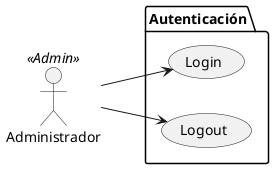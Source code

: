 @startuml AdminAuthDiagram

left to right direction

actor "Administrador" as Admin <<Admin>>

package "Autenticación" {
    usecase "Login" as UC_Login
    usecase "Logout" as UC_Logout
}

Admin --> UC_Login
Admin --> UC_Logout

@enduml